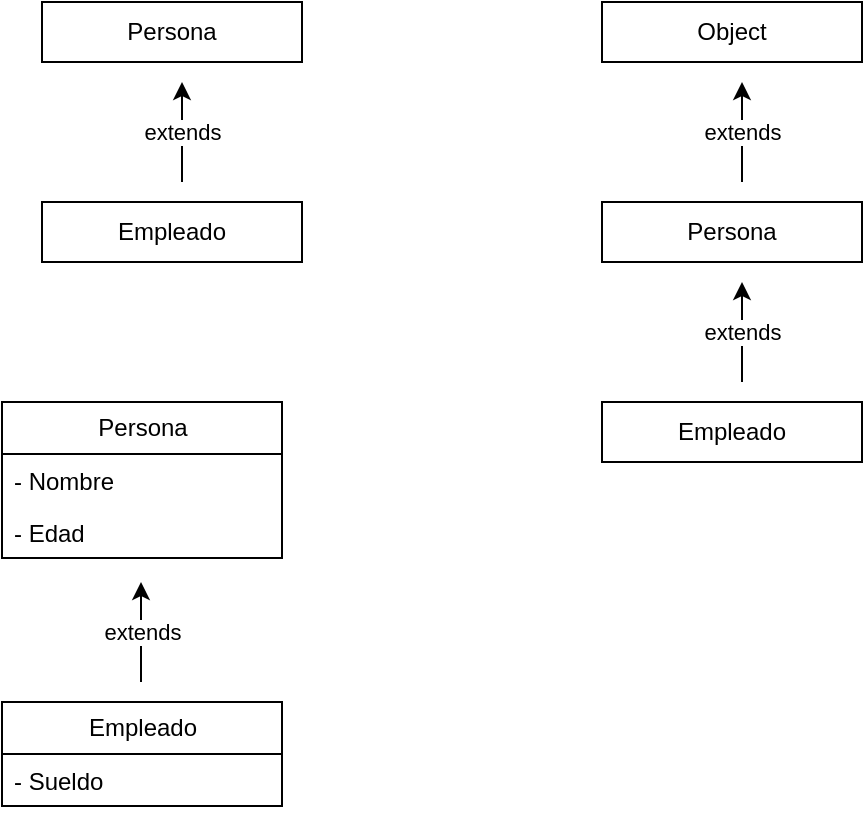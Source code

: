 <mxfile>
    <diagram id="RuKKQtf21ANO-U-ncwyy" name="Página-1">
        <mxGraphModel dx="554" dy="469" grid="1" gridSize="10" guides="1" tooltips="1" connect="1" arrows="1" fold="1" page="1" pageScale="1" pageWidth="827" pageHeight="1169" math="0" shadow="0">
            <root>
                <mxCell id="0"/>
                <mxCell id="1" parent="0"/>
                <mxCell id="2" value="Persona" style="rounded=0;whiteSpace=wrap;html=1;" vertex="1" parent="1">
                    <mxGeometry x="90" y="40" width="130" height="30" as="geometry"/>
                </mxCell>
                <mxCell id="3" value="Empleado" style="rounded=0;whiteSpace=wrap;html=1;" vertex="1" parent="1">
                    <mxGeometry x="90" y="140" width="130" height="30" as="geometry"/>
                </mxCell>
                <mxCell id="4" value="" style="endArrow=classic;html=1;" edge="1" parent="1">
                    <mxGeometry relative="1" as="geometry">
                        <mxPoint x="160" y="130" as="sourcePoint"/>
                        <mxPoint x="160" y="80" as="targetPoint"/>
                        <Array as="points"/>
                    </mxGeometry>
                </mxCell>
                <mxCell id="5" value="extends" style="edgeLabel;resizable=0;html=1;align=center;verticalAlign=middle;" connectable="0" vertex="1" parent="4">
                    <mxGeometry relative="1" as="geometry"/>
                </mxCell>
                <mxCell id="6" value="Persona" style="rounded=0;whiteSpace=wrap;html=1;" vertex="1" parent="1">
                    <mxGeometry x="370" y="140" width="130" height="30" as="geometry"/>
                </mxCell>
                <mxCell id="7" value="Empleado" style="rounded=0;whiteSpace=wrap;html=1;" vertex="1" parent="1">
                    <mxGeometry x="370" y="240" width="130" height="30" as="geometry"/>
                </mxCell>
                <mxCell id="8" value="" style="endArrow=classic;html=1;" edge="1" parent="1">
                    <mxGeometry relative="1" as="geometry">
                        <mxPoint x="440" y="230" as="sourcePoint"/>
                        <mxPoint x="440" y="180" as="targetPoint"/>
                        <Array as="points"/>
                    </mxGeometry>
                </mxCell>
                <mxCell id="9" value="extends" style="edgeLabel;resizable=0;html=1;align=center;verticalAlign=middle;" connectable="0" vertex="1" parent="8">
                    <mxGeometry relative="1" as="geometry"/>
                </mxCell>
                <mxCell id="12" value="Object" style="rounded=0;whiteSpace=wrap;html=1;" vertex="1" parent="1">
                    <mxGeometry x="370" y="40" width="130" height="30" as="geometry"/>
                </mxCell>
                <mxCell id="13" value="" style="endArrow=classic;html=1;" edge="1" parent="1">
                    <mxGeometry relative="1" as="geometry">
                        <mxPoint x="440" y="130" as="sourcePoint"/>
                        <mxPoint x="440" y="80" as="targetPoint"/>
                        <Array as="points"/>
                    </mxGeometry>
                </mxCell>
                <mxCell id="14" value="extends" style="edgeLabel;resizable=0;html=1;align=center;verticalAlign=middle;" connectable="0" vertex="1" parent="13">
                    <mxGeometry relative="1" as="geometry"/>
                </mxCell>
                <mxCell id="15" value="Persona" style="swimlane;fontStyle=0;childLayout=stackLayout;horizontal=1;startSize=26;fillColor=none;horizontalStack=0;resizeParent=1;resizeParentMax=0;resizeLast=0;collapsible=1;marginBottom=0;html=1;" vertex="1" parent="1">
                    <mxGeometry x="70" y="240" width="140" height="78" as="geometry"/>
                </mxCell>
                <mxCell id="16" value="- Nombre" style="text;strokeColor=none;fillColor=none;align=left;verticalAlign=top;spacingLeft=4;spacingRight=4;overflow=hidden;rotatable=0;points=[[0,0.5],[1,0.5]];portConstraint=eastwest;whiteSpace=wrap;html=1;" vertex="1" parent="15">
                    <mxGeometry y="26" width="140" height="26" as="geometry"/>
                </mxCell>
                <mxCell id="17" value="- Edad" style="text;strokeColor=none;fillColor=none;align=left;verticalAlign=top;spacingLeft=4;spacingRight=4;overflow=hidden;rotatable=0;points=[[0,0.5],[1,0.5]];portConstraint=eastwest;whiteSpace=wrap;html=1;" vertex="1" parent="15">
                    <mxGeometry y="52" width="140" height="26" as="geometry"/>
                </mxCell>
                <mxCell id="20" value="" style="endArrow=classic;html=1;" edge="1" parent="1">
                    <mxGeometry relative="1" as="geometry">
                        <mxPoint x="139.5" y="380" as="sourcePoint"/>
                        <mxPoint x="139.5" y="330" as="targetPoint"/>
                        <Array as="points"/>
                    </mxGeometry>
                </mxCell>
                <mxCell id="21" value="extends" style="edgeLabel;resizable=0;html=1;align=center;verticalAlign=middle;" connectable="0" vertex="1" parent="20">
                    <mxGeometry relative="1" as="geometry"/>
                </mxCell>
                <mxCell id="24" value="Empleado" style="swimlane;fontStyle=0;childLayout=stackLayout;horizontal=1;startSize=26;fillColor=none;horizontalStack=0;resizeParent=1;resizeParentMax=0;resizeLast=0;collapsible=1;marginBottom=0;html=1;" vertex="1" parent="1">
                    <mxGeometry x="70" y="390" width="140" height="52" as="geometry"/>
                </mxCell>
                <mxCell id="25" value="- Sueldo" style="text;strokeColor=none;fillColor=none;align=left;verticalAlign=top;spacingLeft=4;spacingRight=4;overflow=hidden;rotatable=0;points=[[0,0.5],[1,0.5]];portConstraint=eastwest;whiteSpace=wrap;html=1;" vertex="1" parent="24">
                    <mxGeometry y="26" width="140" height="26" as="geometry"/>
                </mxCell>
            </root>
        </mxGraphModel>
    </diagram>
</mxfile>